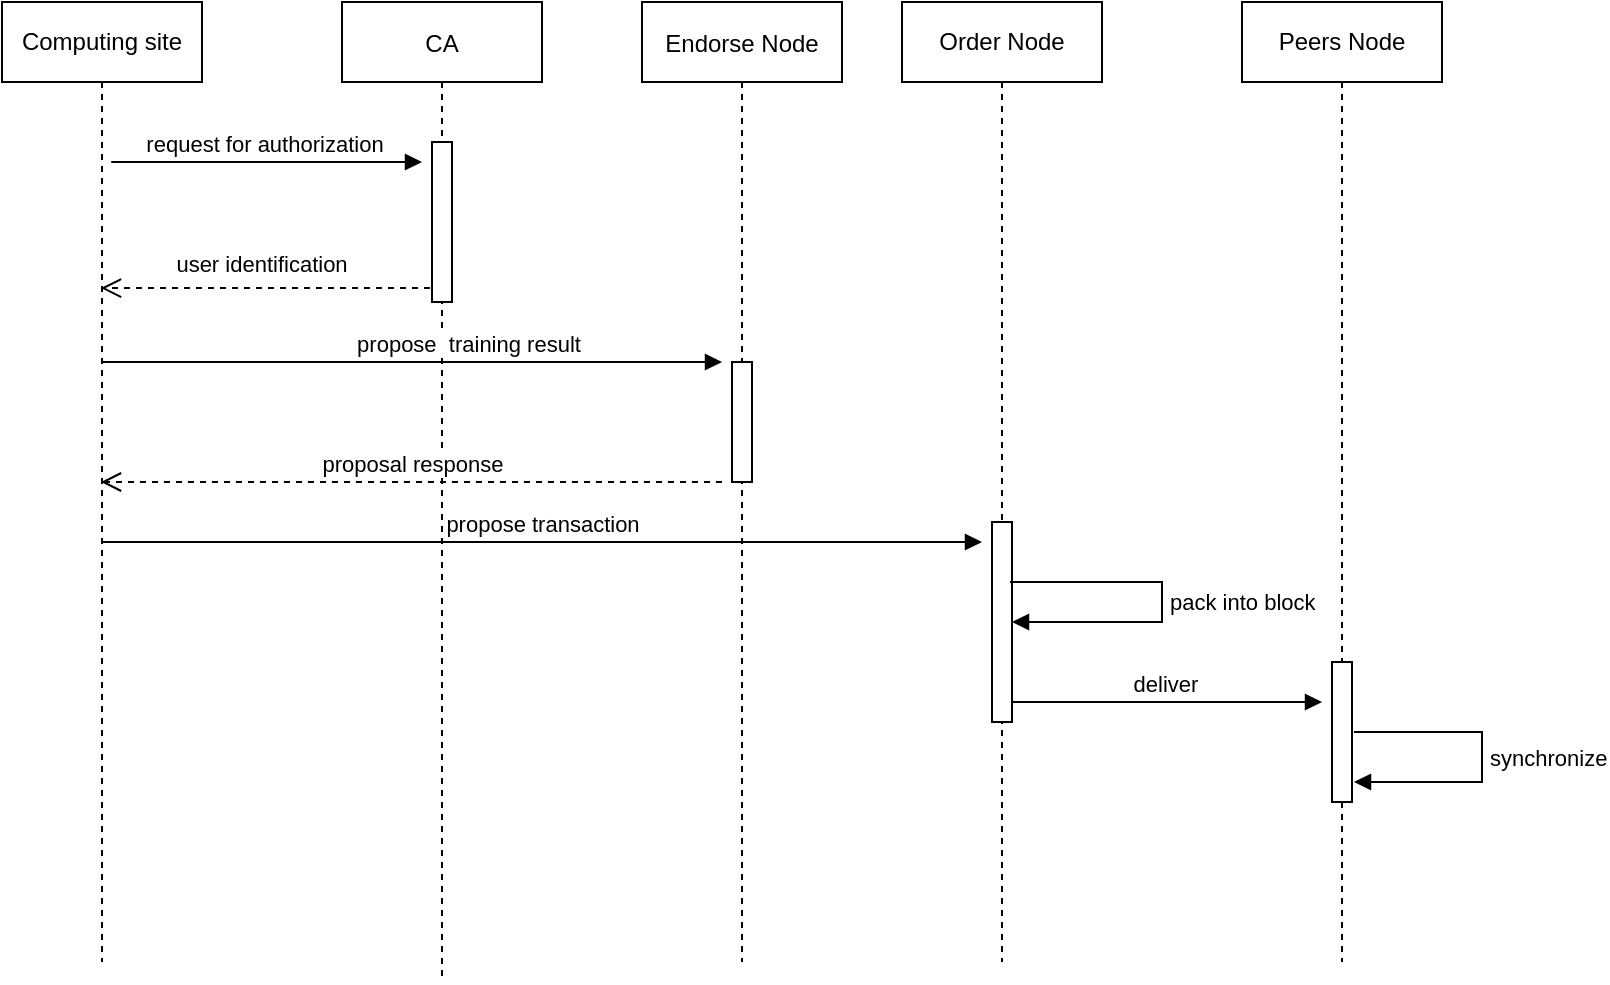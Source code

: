 <mxfile version="15.7.4" type="github">
  <diagram id="sKUJTxQoF4QoumF4Ol1D" name="Page-1">
    <mxGraphModel dx="946" dy="589" grid="1" gridSize="10" guides="1" tooltips="1" connect="1" arrows="1" fold="1" page="1" pageScale="1" pageWidth="827" pageHeight="1169" math="0" shadow="0">
      <root>
        <mxCell id="0" />
        <mxCell id="1" parent="0" />
        <mxCell id="OMt0fs_pYpQDrTaaNbym-18" value="CA" style="shape=umlLifeline;perimeter=lifelinePerimeter;container=1;collapsible=0;recursiveResize=0;rounded=0;shadow=0;strokeWidth=1;" vertex="1" parent="1">
          <mxGeometry x="180" y="130" width="100" height="490" as="geometry" />
        </mxCell>
        <mxCell id="OMt0fs_pYpQDrTaaNbym-19" value="" style="html=1;points=[];perimeter=orthogonalPerimeter;" vertex="1" parent="OMt0fs_pYpQDrTaaNbym-18">
          <mxGeometry x="45" y="70" width="10" height="80" as="geometry" />
        </mxCell>
        <mxCell id="OMt0fs_pYpQDrTaaNbym-20" value="Endorse Node" style="shape=umlLifeline;perimeter=lifelinePerimeter;container=1;collapsible=0;recursiveResize=0;rounded=0;shadow=0;strokeWidth=1;" vertex="1" parent="1">
          <mxGeometry x="330" y="130" width="100" height="480" as="geometry" />
        </mxCell>
        <mxCell id="OMt0fs_pYpQDrTaaNbym-21" value="" style="html=1;points=[];perimeter=orthogonalPerimeter;" vertex="1" parent="OMt0fs_pYpQDrTaaNbym-20">
          <mxGeometry x="45" y="180" width="10" height="60" as="geometry" />
        </mxCell>
        <mxCell id="OMt0fs_pYpQDrTaaNbym-22" value="user identification" style="verticalAlign=bottom;endArrow=open;dashed=1;endSize=8;shadow=0;strokeWidth=1;exitX=-0.1;exitY=0.913;exitDx=0;exitDy=0;exitPerimeter=0;" edge="1" parent="1" source="OMt0fs_pYpQDrTaaNbym-19">
          <mxGeometry x="0.021" y="-3" relative="1" as="geometry">
            <mxPoint x="59.5" y="273.04" as="targetPoint" />
            <mxPoint x="240" y="362" as="sourcePoint" />
            <mxPoint as="offset" />
          </mxGeometry>
        </mxCell>
        <mxCell id="OMt0fs_pYpQDrTaaNbym-23" value="request for authorization" style="verticalAlign=bottom;endArrow=block;shadow=0;strokeWidth=1;" edge="1" parent="1">
          <mxGeometry x="0.475" relative="1" as="geometry">
            <mxPoint x="200" y="210" as="sourcePoint" />
            <mxPoint x="220" y="210" as="targetPoint" />
            <Array as="points">
              <mxPoint x="60" y="210" />
            </Array>
            <mxPoint as="offset" />
          </mxGeometry>
        </mxCell>
        <mxCell id="OMt0fs_pYpQDrTaaNbym-25" value="propose&amp;nbsp; training result" style="html=1;verticalAlign=bottom;endArrow=block;rounded=0;" edge="1" parent="1">
          <mxGeometry x="0.174" width="80" relative="1" as="geometry">
            <mxPoint x="59.5" y="310" as="sourcePoint" />
            <mxPoint x="370" y="310" as="targetPoint" />
            <mxPoint x="1" as="offset" />
          </mxGeometry>
        </mxCell>
        <mxCell id="OMt0fs_pYpQDrTaaNbym-26" value="proposal response" style="html=1;verticalAlign=bottom;endArrow=open;dashed=1;endSize=8;rounded=0;" edge="1" parent="1">
          <mxGeometry relative="1" as="geometry">
            <mxPoint x="370" y="370" as="sourcePoint" />
            <mxPoint x="59.5" y="370" as="targetPoint" />
          </mxGeometry>
        </mxCell>
        <mxCell id="OMt0fs_pYpQDrTaaNbym-27" value="Order Node" style="shape=umlLifeline;perimeter=lifelinePerimeter;whiteSpace=wrap;html=1;container=1;collapsible=0;recursiveResize=0;outlineConnect=0;" vertex="1" parent="1">
          <mxGeometry x="460" y="130" width="100" height="480" as="geometry" />
        </mxCell>
        <mxCell id="OMt0fs_pYpQDrTaaNbym-28" value="" style="html=1;points=[];perimeter=orthogonalPerimeter;" vertex="1" parent="OMt0fs_pYpQDrTaaNbym-27">
          <mxGeometry x="45" y="260" width="10" height="100" as="geometry" />
        </mxCell>
        <mxCell id="OMt0fs_pYpQDrTaaNbym-29" value="pack into block" style="edgeStyle=orthogonalEdgeStyle;html=1;align=left;spacingLeft=2;endArrow=block;rounded=0;" edge="1" parent="OMt0fs_pYpQDrTaaNbym-27" target="OMt0fs_pYpQDrTaaNbym-28">
          <mxGeometry relative="1" as="geometry">
            <mxPoint x="54" y="290" as="sourcePoint" />
            <Array as="points">
              <mxPoint x="130" y="290" />
              <mxPoint x="130" y="310" />
            </Array>
            <mxPoint x="130" y="360" as="targetPoint" />
          </mxGeometry>
        </mxCell>
        <mxCell id="OMt0fs_pYpQDrTaaNbym-30" value="deliver&amp;nbsp;" style="html=1;verticalAlign=bottom;endArrow=block;rounded=0;" edge="1" parent="OMt0fs_pYpQDrTaaNbym-27">
          <mxGeometry relative="1" as="geometry">
            <mxPoint x="55" y="350" as="sourcePoint" />
            <mxPoint x="210" y="350" as="targetPoint" />
          </mxGeometry>
        </mxCell>
        <mxCell id="OMt0fs_pYpQDrTaaNbym-31" value="propose transaction" style="html=1;verticalAlign=bottom;endArrow=block;rounded=0;" edge="1" parent="1" source="OMt0fs_pYpQDrTaaNbym-35">
          <mxGeometry relative="1" as="geometry">
            <mxPoint x="79.5" y="400.0" as="sourcePoint" />
            <mxPoint x="500" y="400" as="targetPoint" />
          </mxGeometry>
        </mxCell>
        <mxCell id="OMt0fs_pYpQDrTaaNbym-32" value="Peers Node" style="shape=umlLifeline;perimeter=lifelinePerimeter;whiteSpace=wrap;html=1;container=1;collapsible=0;recursiveResize=0;outlineConnect=0;" vertex="1" parent="1">
          <mxGeometry x="630" y="130" width="100" height="480" as="geometry" />
        </mxCell>
        <mxCell id="OMt0fs_pYpQDrTaaNbym-33" value="" style="html=1;points=[];perimeter=orthogonalPerimeter;" vertex="1" parent="OMt0fs_pYpQDrTaaNbym-32">
          <mxGeometry x="45" y="330" width="10" height="70" as="geometry" />
        </mxCell>
        <mxCell id="OMt0fs_pYpQDrTaaNbym-34" value="synchronize" style="edgeStyle=orthogonalEdgeStyle;html=1;align=left;spacingLeft=2;endArrow=block;rounded=0;" edge="1" parent="OMt0fs_pYpQDrTaaNbym-32">
          <mxGeometry relative="1" as="geometry">
            <mxPoint x="56" y="365" as="sourcePoint" />
            <Array as="points">
              <mxPoint x="120" y="365" />
              <mxPoint x="120" y="390" />
            </Array>
            <mxPoint x="56" y="390" as="targetPoint" />
          </mxGeometry>
        </mxCell>
        <mxCell id="OMt0fs_pYpQDrTaaNbym-35" value="Computing site" style="shape=umlLifeline;perimeter=lifelinePerimeter;whiteSpace=wrap;html=1;container=1;collapsible=0;recursiveResize=0;outlineConnect=0;" vertex="1" parent="1">
          <mxGeometry x="10" y="130" width="100" height="480" as="geometry" />
        </mxCell>
      </root>
    </mxGraphModel>
  </diagram>
</mxfile>
